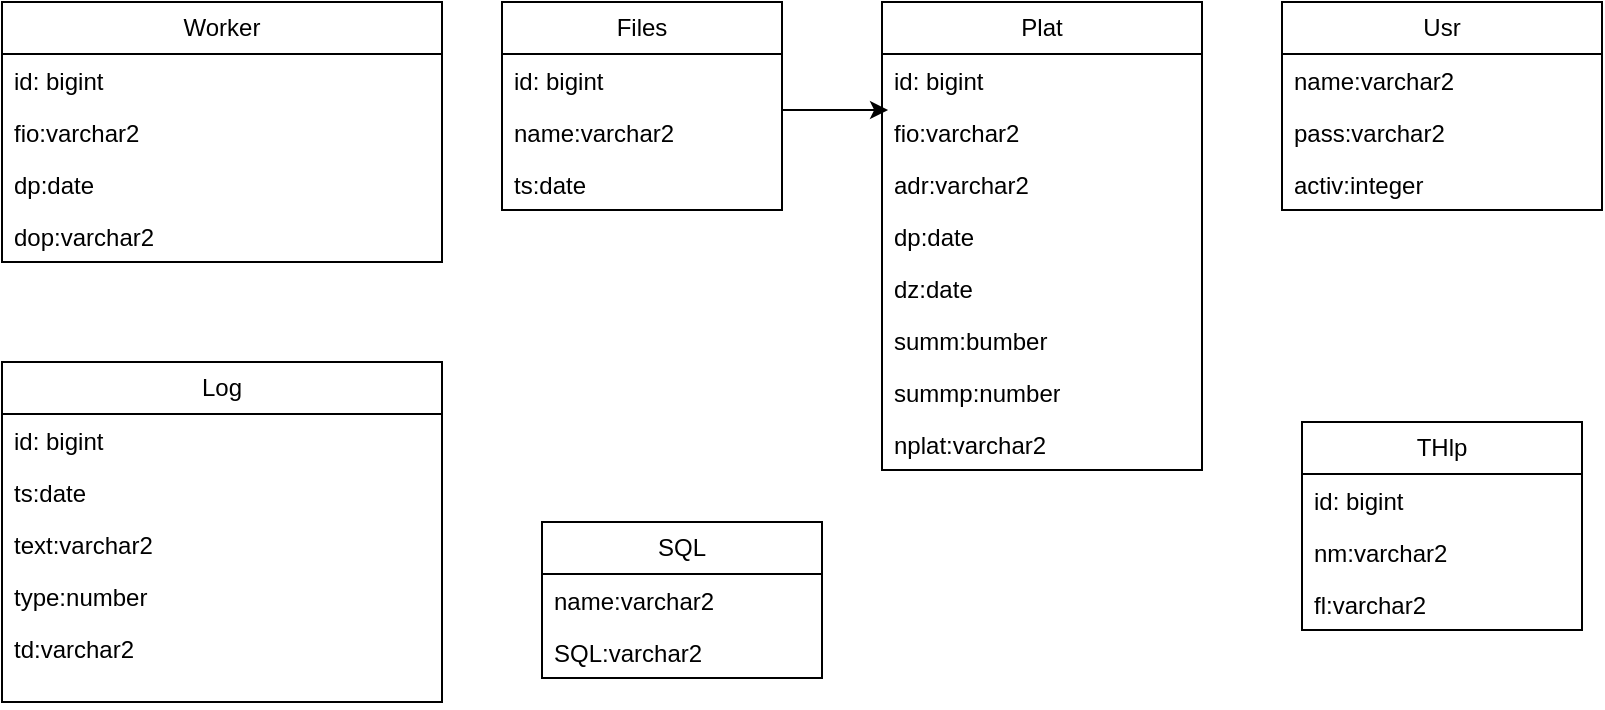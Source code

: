 <mxfile version="24.4.0" type="device">
  <diagram name="Страница — 1" id="l-Fjq7-IOhTED_8hdATu">
    <mxGraphModel dx="1098" dy="790" grid="1" gridSize="10" guides="1" tooltips="1" connect="1" arrows="1" fold="1" page="1" pageScale="1" pageWidth="827" pageHeight="1169" math="0" shadow="0">
      <root>
        <mxCell id="0" />
        <mxCell id="1" parent="0" />
        <mxCell id="wnopAKLNYbetth6ShVi5-1" value="Files" style="swimlane;fontStyle=0;childLayout=stackLayout;horizontal=1;startSize=26;fillColor=none;horizontalStack=0;resizeParent=1;resizeParentMax=0;resizeLast=0;collapsible=1;marginBottom=0;whiteSpace=wrap;html=1;" parent="1" vertex="1">
          <mxGeometry x="260" y="350" width="140" height="104" as="geometry">
            <mxRectangle x="340" y="450" width="100" height="30" as="alternateBounds" />
          </mxGeometry>
        </mxCell>
        <mxCell id="wnopAKLNYbetth6ShVi5-2" value="id: bigint&lt;div&gt;&lt;br&gt;&lt;/div&gt;" style="text;strokeColor=none;fillColor=none;align=left;verticalAlign=top;spacingLeft=4;spacingRight=4;overflow=hidden;rotatable=0;points=[[0,0.5],[1,0.5]];portConstraint=eastwest;whiteSpace=wrap;html=1;" parent="wnopAKLNYbetth6ShVi5-1" vertex="1">
          <mxGeometry y="26" width="140" height="26" as="geometry" />
        </mxCell>
        <mxCell id="wnopAKLNYbetth6ShVi5-3" value="name:varchar2" style="text;strokeColor=none;fillColor=none;align=left;verticalAlign=top;spacingLeft=4;spacingRight=4;overflow=hidden;rotatable=0;points=[[0,0.5],[1,0.5]];portConstraint=eastwest;whiteSpace=wrap;html=1;" parent="wnopAKLNYbetth6ShVi5-1" vertex="1">
          <mxGeometry y="52" width="140" height="26" as="geometry" />
        </mxCell>
        <mxCell id="wnopAKLNYbetth6ShVi5-4" value="ts:date" style="text;strokeColor=none;fillColor=none;align=left;verticalAlign=top;spacingLeft=4;spacingRight=4;overflow=hidden;rotatable=0;points=[[0,0.5],[1,0.5]];portConstraint=eastwest;whiteSpace=wrap;html=1;" parent="wnopAKLNYbetth6ShVi5-1" vertex="1">
          <mxGeometry y="78" width="140" height="26" as="geometry" />
        </mxCell>
        <mxCell id="wnopAKLNYbetth6ShVi5-11" value="Plat" style="swimlane;fontStyle=0;childLayout=stackLayout;horizontal=1;startSize=26;fillColor=none;horizontalStack=0;resizeParent=1;resizeParentMax=0;resizeLast=0;collapsible=1;marginBottom=0;whiteSpace=wrap;html=1;" parent="1" vertex="1">
          <mxGeometry x="450" y="350" width="160" height="234" as="geometry">
            <mxRectangle x="340" y="450" width="100" height="30" as="alternateBounds" />
          </mxGeometry>
        </mxCell>
        <mxCell id="wnopAKLNYbetth6ShVi5-12" value="id: bigint&lt;div&gt;&lt;br&gt;&lt;/div&gt;" style="text;strokeColor=none;fillColor=none;align=left;verticalAlign=top;spacingLeft=4;spacingRight=4;overflow=hidden;rotatable=0;points=[[0,0.5],[1,0.5]];portConstraint=eastwest;whiteSpace=wrap;html=1;" parent="wnopAKLNYbetth6ShVi5-11" vertex="1">
          <mxGeometry y="26" width="160" height="26" as="geometry" />
        </mxCell>
        <mxCell id="wnopAKLNYbetth6ShVi5-13" value="fio:varchar2" style="text;strokeColor=none;fillColor=none;align=left;verticalAlign=top;spacingLeft=4;spacingRight=4;overflow=hidden;rotatable=0;points=[[0,0.5],[1,0.5]];portConstraint=eastwest;whiteSpace=wrap;html=1;" parent="wnopAKLNYbetth6ShVi5-11" vertex="1">
          <mxGeometry y="52" width="160" height="26" as="geometry" />
        </mxCell>
        <mxCell id="wnopAKLNYbetth6ShVi5-14" value="adr:varchar2" style="text;strokeColor=none;fillColor=none;align=left;verticalAlign=top;spacingLeft=4;spacingRight=4;overflow=hidden;rotatable=0;points=[[0,0.5],[1,0.5]];portConstraint=eastwest;whiteSpace=wrap;html=1;" parent="wnopAKLNYbetth6ShVi5-11" vertex="1">
          <mxGeometry y="78" width="160" height="26" as="geometry" />
        </mxCell>
        <mxCell id="wnopAKLNYbetth6ShVi5-15" value="dp:date" style="text;strokeColor=none;fillColor=none;align=left;verticalAlign=top;spacingLeft=4;spacingRight=4;overflow=hidden;rotatable=0;points=[[0,0.5],[1,0.5]];portConstraint=eastwest;whiteSpace=wrap;html=1;" parent="wnopAKLNYbetth6ShVi5-11" vertex="1">
          <mxGeometry y="104" width="160" height="26" as="geometry" />
        </mxCell>
        <mxCell id="wnopAKLNYbetth6ShVi5-22" value="dz:date" style="text;strokeColor=none;fillColor=none;align=left;verticalAlign=top;spacingLeft=4;spacingRight=4;overflow=hidden;rotatable=0;points=[[0,0.5],[1,0.5]];portConstraint=eastwest;whiteSpace=wrap;html=1;" parent="wnopAKLNYbetth6ShVi5-11" vertex="1">
          <mxGeometry y="130" width="160" height="26" as="geometry" />
        </mxCell>
        <mxCell id="wnopAKLNYbetth6ShVi5-23" value="summ:bumber" style="text;strokeColor=none;fillColor=none;align=left;verticalAlign=top;spacingLeft=4;spacingRight=4;overflow=hidden;rotatable=0;points=[[0,0.5],[1,0.5]];portConstraint=eastwest;whiteSpace=wrap;html=1;" parent="wnopAKLNYbetth6ShVi5-11" vertex="1">
          <mxGeometry y="156" width="160" height="26" as="geometry" />
        </mxCell>
        <mxCell id="wnopAKLNYbetth6ShVi5-24" value="summp:number" style="text;strokeColor=none;fillColor=none;align=left;verticalAlign=top;spacingLeft=4;spacingRight=4;overflow=hidden;rotatable=0;points=[[0,0.5],[1,0.5]];portConstraint=eastwest;whiteSpace=wrap;html=1;" parent="wnopAKLNYbetth6ShVi5-11" vertex="1">
          <mxGeometry y="182" width="160" height="26" as="geometry" />
        </mxCell>
        <mxCell id="wnopAKLNYbetth6ShVi5-25" value="nplat:varchar2" style="text;strokeColor=none;fillColor=none;align=left;verticalAlign=top;spacingLeft=4;spacingRight=4;overflow=hidden;rotatable=0;points=[[0,0.5],[1,0.5]];portConstraint=eastwest;whiteSpace=wrap;html=1;" parent="wnopAKLNYbetth6ShVi5-11" vertex="1">
          <mxGeometry y="208" width="160" height="26" as="geometry" />
        </mxCell>
        <mxCell id="wnopAKLNYbetth6ShVi5-16" value="Worker" style="swimlane;fontStyle=0;childLayout=stackLayout;horizontal=1;startSize=26;fillColor=none;horizontalStack=0;resizeParent=1;resizeParentMax=0;resizeLast=0;collapsible=1;marginBottom=0;whiteSpace=wrap;html=1;" parent="1" vertex="1">
          <mxGeometry x="10" y="350" width="220" height="130" as="geometry">
            <mxRectangle x="340" y="450" width="100" height="30" as="alternateBounds" />
          </mxGeometry>
        </mxCell>
        <mxCell id="wnopAKLNYbetth6ShVi5-17" value="id: bigint&lt;div&gt;&lt;br&gt;&lt;/div&gt;" style="text;strokeColor=none;fillColor=none;align=left;verticalAlign=top;spacingLeft=4;spacingRight=4;overflow=hidden;rotatable=0;points=[[0,0.5],[1,0.5]];portConstraint=eastwest;whiteSpace=wrap;html=1;" parent="wnopAKLNYbetth6ShVi5-16" vertex="1">
          <mxGeometry y="26" width="220" height="26" as="geometry" />
        </mxCell>
        <mxCell id="wnopAKLNYbetth6ShVi5-18" value="fio:varchar2" style="text;strokeColor=none;fillColor=none;align=left;verticalAlign=top;spacingLeft=4;spacingRight=4;overflow=hidden;rotatable=0;points=[[0,0.5],[1,0.5]];portConstraint=eastwest;whiteSpace=wrap;html=1;" parent="wnopAKLNYbetth6ShVi5-16" vertex="1">
          <mxGeometry y="52" width="220" height="26" as="geometry" />
        </mxCell>
        <mxCell id="wnopAKLNYbetth6ShVi5-19" value="dp:date" style="text;strokeColor=none;fillColor=none;align=left;verticalAlign=top;spacingLeft=4;spacingRight=4;overflow=hidden;rotatable=0;points=[[0,0.5],[1,0.5]];portConstraint=eastwest;whiteSpace=wrap;html=1;" parent="wnopAKLNYbetth6ShVi5-16" vertex="1">
          <mxGeometry y="78" width="220" height="26" as="geometry" />
        </mxCell>
        <mxCell id="wnopAKLNYbetth6ShVi5-20" value="dop:varchar2" style="text;strokeColor=none;fillColor=none;align=left;verticalAlign=top;spacingLeft=4;spacingRight=4;overflow=hidden;rotatable=0;points=[[0,0.5],[1,0.5]];portConstraint=eastwest;whiteSpace=wrap;html=1;" parent="wnopAKLNYbetth6ShVi5-16" vertex="1">
          <mxGeometry y="104" width="220" height="26" as="geometry" />
        </mxCell>
        <mxCell id="wnopAKLNYbetth6ShVi5-27" value="Usr" style="swimlane;fontStyle=0;childLayout=stackLayout;horizontal=1;startSize=26;fillColor=none;horizontalStack=0;resizeParent=1;resizeParentMax=0;resizeLast=0;collapsible=1;marginBottom=0;whiteSpace=wrap;html=1;" parent="1" vertex="1">
          <mxGeometry x="650" y="350" width="160" height="104" as="geometry">
            <mxRectangle x="340" y="450" width="100" height="30" as="alternateBounds" />
          </mxGeometry>
        </mxCell>
        <mxCell id="wnopAKLNYbetth6ShVi5-29" value="name:varchar2" style="text;strokeColor=none;fillColor=none;align=left;verticalAlign=top;spacingLeft=4;spacingRight=4;overflow=hidden;rotatable=0;points=[[0,0.5],[1,0.5]];portConstraint=eastwest;whiteSpace=wrap;html=1;" parent="wnopAKLNYbetth6ShVi5-27" vertex="1">
          <mxGeometry y="26" width="160" height="26" as="geometry" />
        </mxCell>
        <mxCell id="wnopAKLNYbetth6ShVi5-30" value="pass:varchar2" style="text;strokeColor=none;fillColor=none;align=left;verticalAlign=top;spacingLeft=4;spacingRight=4;overflow=hidden;rotatable=0;points=[[0,0.5],[1,0.5]];portConstraint=eastwest;whiteSpace=wrap;html=1;" parent="wnopAKLNYbetth6ShVi5-27" vertex="1">
          <mxGeometry y="52" width="160" height="26" as="geometry" />
        </mxCell>
        <mxCell id="wnopAKLNYbetth6ShVi5-35" value="activ:integer" style="text;strokeColor=none;fillColor=none;align=left;verticalAlign=top;spacingLeft=4;spacingRight=4;overflow=hidden;rotatable=0;points=[[0,0.5],[1,0.5]];portConstraint=eastwest;whiteSpace=wrap;html=1;" parent="wnopAKLNYbetth6ShVi5-27" vertex="1">
          <mxGeometry y="78" width="160" height="26" as="geometry" />
        </mxCell>
        <mxCell id="jeRWdaE5AJyBNy1bwdxE-1" value="Log" style="swimlane;fontStyle=0;childLayout=stackLayout;horizontal=1;startSize=26;fillColor=none;horizontalStack=0;resizeParent=1;resizeParentMax=0;resizeLast=0;collapsible=1;marginBottom=0;whiteSpace=wrap;html=1;" vertex="1" parent="1">
          <mxGeometry x="10" y="530" width="220" height="170" as="geometry">
            <mxRectangle x="340" y="450" width="100" height="30" as="alternateBounds" />
          </mxGeometry>
        </mxCell>
        <mxCell id="jeRWdaE5AJyBNy1bwdxE-2" value="id: bigint&lt;div&gt;&lt;br&gt;&lt;/div&gt;" style="text;strokeColor=none;fillColor=none;align=left;verticalAlign=top;spacingLeft=4;spacingRight=4;overflow=hidden;rotatable=0;points=[[0,0.5],[1,0.5]];portConstraint=eastwest;whiteSpace=wrap;html=1;" vertex="1" parent="jeRWdaE5AJyBNy1bwdxE-1">
          <mxGeometry y="26" width="220" height="26" as="geometry" />
        </mxCell>
        <mxCell id="jeRWdaE5AJyBNy1bwdxE-3" value="ts:date" style="text;strokeColor=none;fillColor=none;align=left;verticalAlign=top;spacingLeft=4;spacingRight=4;overflow=hidden;rotatable=0;points=[[0,0.5],[1,0.5]];portConstraint=eastwest;whiteSpace=wrap;html=1;" vertex="1" parent="jeRWdaE5AJyBNy1bwdxE-1">
          <mxGeometry y="52" width="220" height="26" as="geometry" />
        </mxCell>
        <mxCell id="jeRWdaE5AJyBNy1bwdxE-4" value="text:varchar2" style="text;strokeColor=none;fillColor=none;align=left;verticalAlign=top;spacingLeft=4;spacingRight=4;overflow=hidden;rotatable=0;points=[[0,0.5],[1,0.5]];portConstraint=eastwest;whiteSpace=wrap;html=1;" vertex="1" parent="jeRWdaE5AJyBNy1bwdxE-1">
          <mxGeometry y="78" width="220" height="26" as="geometry" />
        </mxCell>
        <mxCell id="jeRWdaE5AJyBNy1bwdxE-5" value="type:number" style="text;strokeColor=none;fillColor=none;align=left;verticalAlign=top;spacingLeft=4;spacingRight=4;overflow=hidden;rotatable=0;points=[[0,0.5],[1,0.5]];portConstraint=eastwest;whiteSpace=wrap;html=1;" vertex="1" parent="jeRWdaE5AJyBNy1bwdxE-1">
          <mxGeometry y="104" width="220" height="26" as="geometry" />
        </mxCell>
        <mxCell id="jeRWdaE5AJyBNy1bwdxE-6" value="td:varchar2" style="text;strokeColor=none;fillColor=none;align=left;verticalAlign=top;spacingLeft=4;spacingRight=4;overflow=hidden;rotatable=0;points=[[0,0.5],[1,0.5]];portConstraint=eastwest;whiteSpace=wrap;html=1;" vertex="1" parent="jeRWdaE5AJyBNy1bwdxE-1">
          <mxGeometry y="130" width="220" height="40" as="geometry" />
        </mxCell>
        <mxCell id="jeRWdaE5AJyBNy1bwdxE-7" value="SQL" style="swimlane;fontStyle=0;childLayout=stackLayout;horizontal=1;startSize=26;fillColor=none;horizontalStack=0;resizeParent=1;resizeParentMax=0;resizeLast=0;collapsible=1;marginBottom=0;whiteSpace=wrap;html=1;" vertex="1" parent="1">
          <mxGeometry x="280" y="610" width="140" height="78" as="geometry">
            <mxRectangle x="340" y="450" width="100" height="30" as="alternateBounds" />
          </mxGeometry>
        </mxCell>
        <mxCell id="jeRWdaE5AJyBNy1bwdxE-8" value="&lt;div&gt;name:varchar2&lt;/div&gt;" style="text;strokeColor=none;fillColor=none;align=left;verticalAlign=top;spacingLeft=4;spacingRight=4;overflow=hidden;rotatable=0;points=[[0,0.5],[1,0.5]];portConstraint=eastwest;whiteSpace=wrap;html=1;" vertex="1" parent="jeRWdaE5AJyBNy1bwdxE-7">
          <mxGeometry y="26" width="140" height="26" as="geometry" />
        </mxCell>
        <mxCell id="jeRWdaE5AJyBNy1bwdxE-9" value="SQL:varchar2" style="text;strokeColor=none;fillColor=none;align=left;verticalAlign=top;spacingLeft=4;spacingRight=4;overflow=hidden;rotatable=0;points=[[0,0.5],[1,0.5]];portConstraint=eastwest;whiteSpace=wrap;html=1;" vertex="1" parent="jeRWdaE5AJyBNy1bwdxE-7">
          <mxGeometry y="52" width="140" height="26" as="geometry" />
        </mxCell>
        <mxCell id="jeRWdaE5AJyBNy1bwdxE-12" value="THlp" style="swimlane;fontStyle=0;childLayout=stackLayout;horizontal=1;startSize=26;fillColor=none;horizontalStack=0;resizeParent=1;resizeParentMax=0;resizeLast=0;collapsible=1;marginBottom=0;whiteSpace=wrap;html=1;" vertex="1" parent="1">
          <mxGeometry x="660" y="560" width="140" height="104" as="geometry">
            <mxRectangle x="340" y="450" width="100" height="30" as="alternateBounds" />
          </mxGeometry>
        </mxCell>
        <mxCell id="jeRWdaE5AJyBNy1bwdxE-13" value="id: bigint&lt;div&gt;&lt;br&gt;&lt;/div&gt;" style="text;strokeColor=none;fillColor=none;align=left;verticalAlign=top;spacingLeft=4;spacingRight=4;overflow=hidden;rotatable=0;points=[[0,0.5],[1,0.5]];portConstraint=eastwest;whiteSpace=wrap;html=1;" vertex="1" parent="jeRWdaE5AJyBNy1bwdxE-12">
          <mxGeometry y="26" width="140" height="26" as="geometry" />
        </mxCell>
        <mxCell id="jeRWdaE5AJyBNy1bwdxE-14" value="nm:varchar2" style="text;strokeColor=none;fillColor=none;align=left;verticalAlign=top;spacingLeft=4;spacingRight=4;overflow=hidden;rotatable=0;points=[[0,0.5],[1,0.5]];portConstraint=eastwest;whiteSpace=wrap;html=1;" vertex="1" parent="jeRWdaE5AJyBNy1bwdxE-12">
          <mxGeometry y="52" width="140" height="26" as="geometry" />
        </mxCell>
        <mxCell id="jeRWdaE5AJyBNy1bwdxE-15" value="fl:varchar2" style="text;strokeColor=none;fillColor=none;align=left;verticalAlign=top;spacingLeft=4;spacingRight=4;overflow=hidden;rotatable=0;points=[[0,0.5],[1,0.5]];portConstraint=eastwest;whiteSpace=wrap;html=1;" vertex="1" parent="jeRWdaE5AJyBNy1bwdxE-12">
          <mxGeometry y="78" width="140" height="26" as="geometry" />
        </mxCell>
        <mxCell id="jeRWdaE5AJyBNy1bwdxE-17" value="" style="endArrow=classic;html=1;rounded=0;entryX=0.019;entryY=0.077;entryDx=0;entryDy=0;entryPerimeter=0;" edge="1" parent="1" target="wnopAKLNYbetth6ShVi5-13">
          <mxGeometry width="50" height="50" relative="1" as="geometry">
            <mxPoint x="400" y="404" as="sourcePoint" />
            <mxPoint x="440" y="380" as="targetPoint" />
          </mxGeometry>
        </mxCell>
      </root>
    </mxGraphModel>
  </diagram>
</mxfile>
